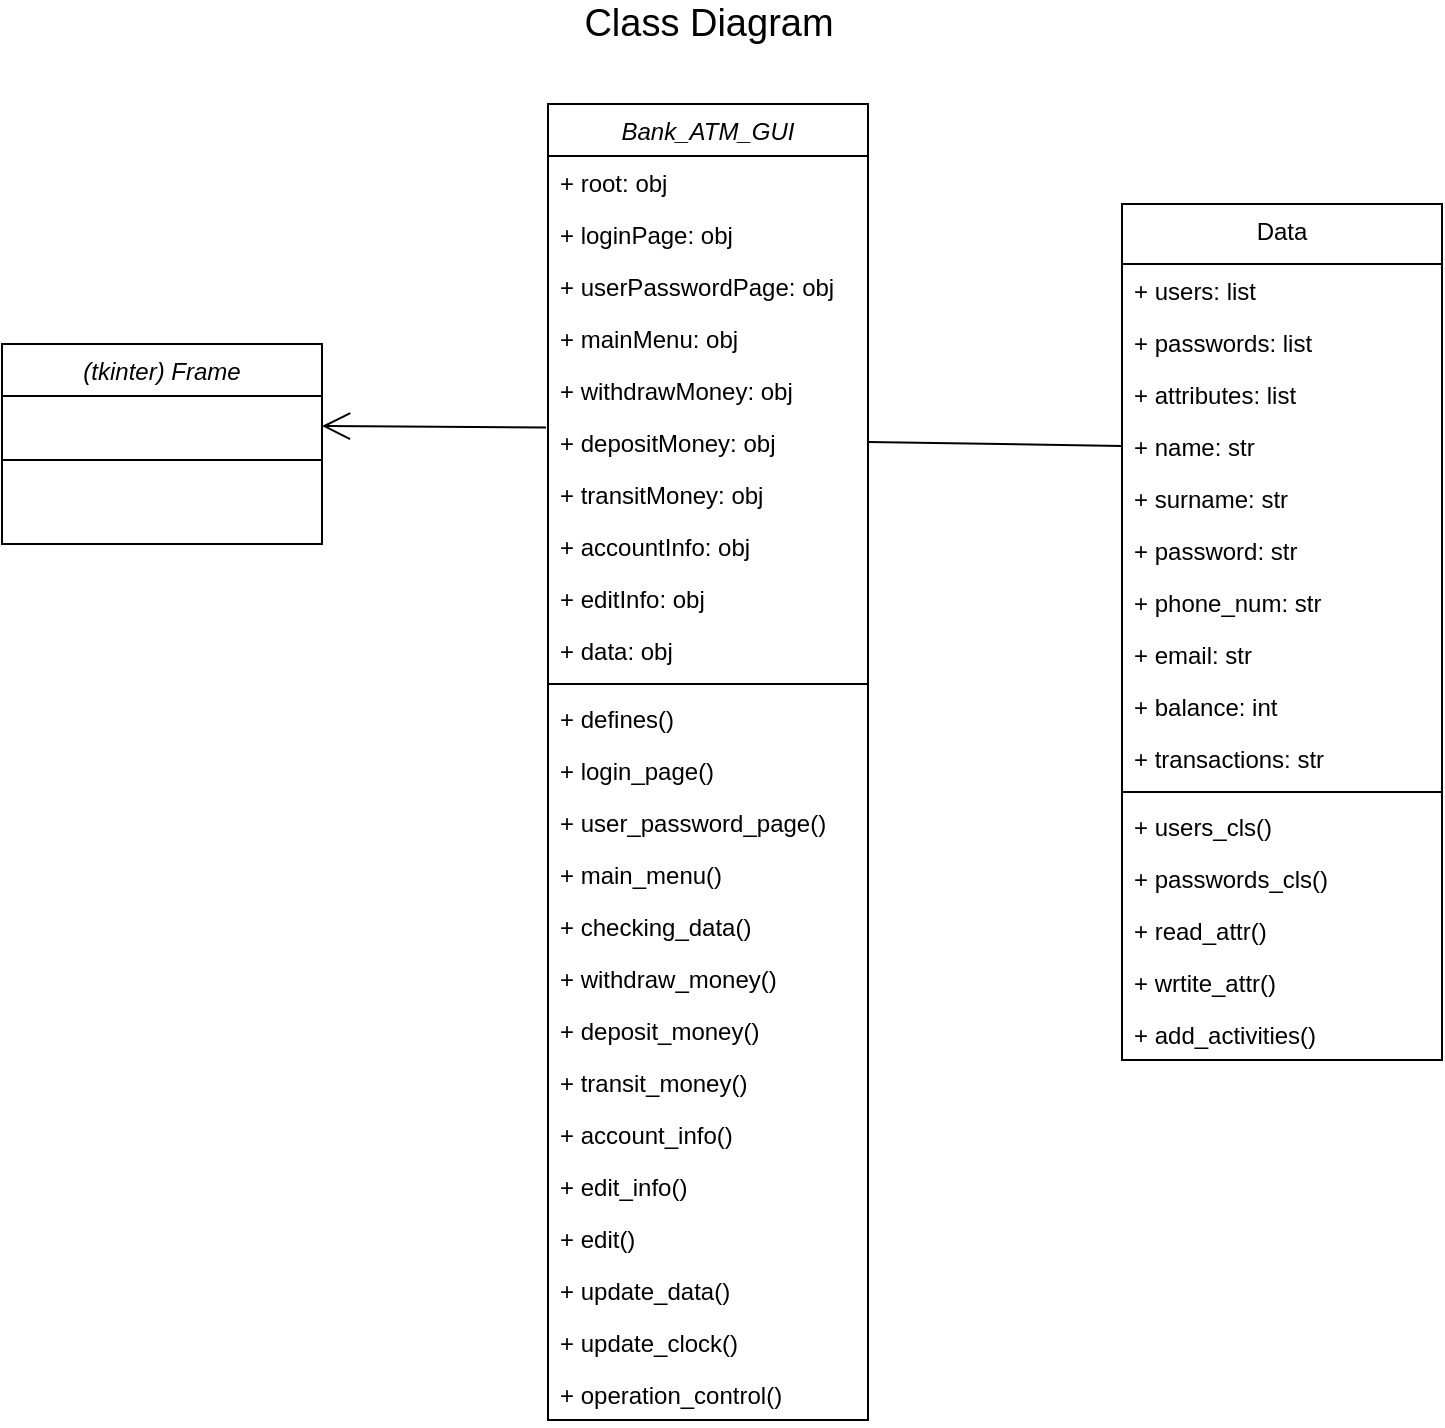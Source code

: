 <mxfile version="14.1.8" type="device"><diagram id="C5RBs43oDa-KdzZeNtuy" name="Page-1"><mxGraphModel dx="1024" dy="592" grid="1" gridSize="10" guides="1" tooltips="1" connect="1" arrows="1" fold="1" page="1" pageScale="1" pageWidth="827" pageHeight="1169" math="0" shadow="0"><root><mxCell id="WIyWlLk6GJQsqaUBKTNV-0"/><mxCell id="WIyWlLk6GJQsqaUBKTNV-1" parent="WIyWlLk6GJQsqaUBKTNV-0"/><mxCell id="zkfFHV4jXpPFQw0GAbJ--6" value="Data" style="swimlane;fontStyle=0;align=center;verticalAlign=top;childLayout=stackLayout;horizontal=1;startSize=30;horizontalStack=0;resizeParent=1;resizeLast=0;collapsible=1;marginBottom=0;rounded=0;shadow=0;strokeWidth=1;" parent="WIyWlLk6GJQsqaUBKTNV-1" vertex="1"><mxGeometry x="600" y="270" width="160" height="428" as="geometry"><mxRectangle x="130" y="380" width="160" height="26" as="alternateBounds"/></mxGeometry></mxCell><mxCell id="OuRDioYJamzF_e-T8Xg5-11" value="+ users: list&#10;" style="text;align=left;verticalAlign=top;spacingLeft=4;spacingRight=4;overflow=hidden;rotatable=0;points=[[0,0.5],[1,0.5]];portConstraint=eastwest;rounded=0;shadow=0;html=0;" parent="zkfFHV4jXpPFQw0GAbJ--6" vertex="1"><mxGeometry y="30" width="160" height="26" as="geometry"/></mxCell><mxCell id="qRUnkvBdNTtrUneny3UR-5" value="+ passwords: list&#10;" style="text;align=left;verticalAlign=top;spacingLeft=4;spacingRight=4;overflow=hidden;rotatable=0;points=[[0,0.5],[1,0.5]];portConstraint=eastwest;rounded=0;shadow=0;html=0;" vertex="1" parent="zkfFHV4jXpPFQw0GAbJ--6"><mxGeometry y="56" width="160" height="26" as="geometry"/></mxCell><mxCell id="qRUnkvBdNTtrUneny3UR-7" value="+ attributes: list&#10;" style="text;align=left;verticalAlign=top;spacingLeft=4;spacingRight=4;overflow=hidden;rotatable=0;points=[[0,0.5],[1,0.5]];portConstraint=eastwest;rounded=0;shadow=0;html=0;" vertex="1" parent="zkfFHV4jXpPFQw0GAbJ--6"><mxGeometry y="82" width="160" height="26" as="geometry"/></mxCell><mxCell id="qRUnkvBdNTtrUneny3UR-1" value="+ name: str&#10;" style="text;align=left;verticalAlign=top;spacingLeft=4;spacingRight=4;overflow=hidden;rotatable=0;points=[[0,0.5],[1,0.5]];portConstraint=eastwest;rounded=0;shadow=0;html=0;" vertex="1" parent="zkfFHV4jXpPFQw0GAbJ--6"><mxGeometry y="108" width="160" height="26" as="geometry"/></mxCell><mxCell id="qRUnkvBdNTtrUneny3UR-11" value="+ surname: str&#10;" style="text;align=left;verticalAlign=top;spacingLeft=4;spacingRight=4;overflow=hidden;rotatable=0;points=[[0,0.5],[1,0.5]];portConstraint=eastwest;rounded=0;shadow=0;html=0;" vertex="1" parent="zkfFHV4jXpPFQw0GAbJ--6"><mxGeometry y="134" width="160" height="26" as="geometry"/></mxCell><mxCell id="qRUnkvBdNTtrUneny3UR-9" value="+ password: str&#10;" style="text;align=left;verticalAlign=top;spacingLeft=4;spacingRight=4;overflow=hidden;rotatable=0;points=[[0,0.5],[1,0.5]];portConstraint=eastwest;rounded=0;shadow=0;html=0;" vertex="1" parent="zkfFHV4jXpPFQw0GAbJ--6"><mxGeometry y="160" width="160" height="26" as="geometry"/></mxCell><mxCell id="qRUnkvBdNTtrUneny3UR-10" value="+ phone_num: str&#10;" style="text;align=left;verticalAlign=top;spacingLeft=4;spacingRight=4;overflow=hidden;rotatable=0;points=[[0,0.5],[1,0.5]];portConstraint=eastwest;rounded=0;shadow=0;html=0;" vertex="1" parent="zkfFHV4jXpPFQw0GAbJ--6"><mxGeometry y="186" width="160" height="26" as="geometry"/></mxCell><mxCell id="qRUnkvBdNTtrUneny3UR-8" value="+ email: str&#10;" style="text;align=left;verticalAlign=top;spacingLeft=4;spacingRight=4;overflow=hidden;rotatable=0;points=[[0,0.5],[1,0.5]];portConstraint=eastwest;rounded=0;shadow=0;html=0;" vertex="1" parent="zkfFHV4jXpPFQw0GAbJ--6"><mxGeometry y="212" width="160" height="26" as="geometry"/></mxCell><mxCell id="qRUnkvBdNTtrUneny3UR-6" value="+ balance: int&#10;" style="text;align=left;verticalAlign=top;spacingLeft=4;spacingRight=4;overflow=hidden;rotatable=0;points=[[0,0.5],[1,0.5]];portConstraint=eastwest;rounded=0;shadow=0;html=0;" vertex="1" parent="zkfFHV4jXpPFQw0GAbJ--6"><mxGeometry y="238" width="160" height="26" as="geometry"/></mxCell><mxCell id="qRUnkvBdNTtrUneny3UR-12" value="+ transactions: str&#10;" style="text;align=left;verticalAlign=top;spacingLeft=4;spacingRight=4;overflow=hidden;rotatable=0;points=[[0,0.5],[1,0.5]];portConstraint=eastwest;rounded=0;shadow=0;html=0;" vertex="1" parent="zkfFHV4jXpPFQw0GAbJ--6"><mxGeometry y="264" width="160" height="26" as="geometry"/></mxCell><mxCell id="zkfFHV4jXpPFQw0GAbJ--9" value="" style="line;html=1;strokeWidth=1;align=left;verticalAlign=middle;spacingTop=-1;spacingLeft=3;spacingRight=3;rotatable=0;labelPosition=right;points=[];portConstraint=eastwest;" parent="zkfFHV4jXpPFQw0GAbJ--6" vertex="1"><mxGeometry y="290" width="160" height="8" as="geometry"/></mxCell><mxCell id="zkfFHV4jXpPFQw0GAbJ--10" value="+ users_cls()" style="text;align=left;verticalAlign=top;spacingLeft=4;spacingRight=4;overflow=hidden;rotatable=0;points=[[0,0.5],[1,0.5]];portConstraint=eastwest;fontStyle=0" parent="zkfFHV4jXpPFQw0GAbJ--6" vertex="1"><mxGeometry y="298" width="160" height="26" as="geometry"/></mxCell><mxCell id="OuRDioYJamzF_e-T8Xg5-0" value="+ passwords_cls()" style="text;align=left;verticalAlign=top;spacingLeft=4;spacingRight=4;overflow=hidden;rotatable=0;points=[[0,0.5],[1,0.5]];portConstraint=eastwest;fontStyle=0" parent="zkfFHV4jXpPFQw0GAbJ--6" vertex="1"><mxGeometry y="324" width="160" height="26" as="geometry"/></mxCell><mxCell id="qRUnkvBdNTtrUneny3UR-2" value="+ read_attr()" style="text;align=left;verticalAlign=top;spacingLeft=4;spacingRight=4;overflow=hidden;rotatable=0;points=[[0,0.5],[1,0.5]];portConstraint=eastwest;fontStyle=0" vertex="1" parent="zkfFHV4jXpPFQw0GAbJ--6"><mxGeometry y="350" width="160" height="26" as="geometry"/></mxCell><mxCell id="qRUnkvBdNTtrUneny3UR-3" value="+ wrtite_attr()" style="text;align=left;verticalAlign=top;spacingLeft=4;spacingRight=4;overflow=hidden;rotatable=0;points=[[0,0.5],[1,0.5]];portConstraint=eastwest;fontStyle=0" vertex="1" parent="zkfFHV4jXpPFQw0GAbJ--6"><mxGeometry y="376" width="160" height="26" as="geometry"/></mxCell><mxCell id="qRUnkvBdNTtrUneny3UR-4" value="+ add_activities()" style="text;align=left;verticalAlign=top;spacingLeft=4;spacingRight=4;overflow=hidden;rotatable=0;points=[[0,0.5],[1,0.5]];portConstraint=eastwest;fontStyle=0" vertex="1" parent="zkfFHV4jXpPFQw0GAbJ--6"><mxGeometry y="402" width="160" height="26" as="geometry"/></mxCell><mxCell id="Ny5gby-aaLG1addxlYZ2-32" value="(tkinter) Frame" style="swimlane;fontStyle=2;align=center;verticalAlign=top;childLayout=stackLayout;horizontal=1;startSize=26;horizontalStack=0;resizeParent=1;resizeLast=0;collapsible=1;marginBottom=0;rounded=0;shadow=0;strokeWidth=1;" parent="WIyWlLk6GJQsqaUBKTNV-1" vertex="1"><mxGeometry x="40" y="340" width="160" height="100" as="geometry"><mxRectangle x="230" y="140" width="160" height="26" as="alternateBounds"/></mxGeometry></mxCell><mxCell id="Ny5gby-aaLG1addxlYZ2-38" value="" style="line;html=1;strokeWidth=1;align=left;verticalAlign=middle;spacingTop=-1;spacingLeft=3;spacingRight=3;rotatable=0;labelPosition=right;points=[];portConstraint=eastwest;" parent="Ny5gby-aaLG1addxlYZ2-32" vertex="1"><mxGeometry y="26" width="160" height="64" as="geometry"/></mxCell><mxCell id="OuRDioYJamzF_e-T8Xg5-2" value="Bank_ATM_GUI" style="swimlane;fontStyle=2;align=center;verticalAlign=top;childLayout=stackLayout;horizontal=1;startSize=26;horizontalStack=0;resizeParent=1;resizeLast=0;collapsible=1;marginBottom=0;rounded=0;shadow=0;strokeWidth=1;" parent="WIyWlLk6GJQsqaUBKTNV-1" vertex="1"><mxGeometry x="313" y="220" width="160" height="658" as="geometry"><mxRectangle x="230" y="140" width="160" height="26" as="alternateBounds"/></mxGeometry></mxCell><mxCell id="qRUnkvBdNTtrUneny3UR-13" value="+ root: obj" style="text;align=left;verticalAlign=top;spacingLeft=4;spacingRight=4;overflow=hidden;rotatable=0;points=[[0,0.5],[1,0.5]];portConstraint=eastwest;rounded=0;shadow=0;html=0;" vertex="1" parent="OuRDioYJamzF_e-T8Xg5-2"><mxGeometry y="26" width="160" height="26" as="geometry"/></mxCell><mxCell id="qRUnkvBdNTtrUneny3UR-14" value="+ loginPage: obj" style="text;align=left;verticalAlign=top;spacingLeft=4;spacingRight=4;overflow=hidden;rotatable=0;points=[[0,0.5],[1,0.5]];portConstraint=eastwest;rounded=0;shadow=0;html=0;" vertex="1" parent="OuRDioYJamzF_e-T8Xg5-2"><mxGeometry y="52" width="160" height="26" as="geometry"/></mxCell><mxCell id="qRUnkvBdNTtrUneny3UR-16" value="+ userPasswordPage: obj" style="text;align=left;verticalAlign=top;spacingLeft=4;spacingRight=4;overflow=hidden;rotatable=0;points=[[0,0.5],[1,0.5]];portConstraint=eastwest;rounded=0;shadow=0;html=0;" vertex="1" parent="OuRDioYJamzF_e-T8Xg5-2"><mxGeometry y="78" width="160" height="26" as="geometry"/></mxCell><mxCell id="qRUnkvBdNTtrUneny3UR-23" value="+ mainMenu: obj" style="text;align=left;verticalAlign=top;spacingLeft=4;spacingRight=4;overflow=hidden;rotatable=0;points=[[0,0.5],[1,0.5]];portConstraint=eastwest;rounded=0;shadow=0;html=0;" vertex="1" parent="OuRDioYJamzF_e-T8Xg5-2"><mxGeometry y="104" width="160" height="26" as="geometry"/></mxCell><mxCell id="qRUnkvBdNTtrUneny3UR-24" value="+ withdrawMoney: obj" style="text;align=left;verticalAlign=top;spacingLeft=4;spacingRight=4;overflow=hidden;rotatable=0;points=[[0,0.5],[1,0.5]];portConstraint=eastwest;rounded=0;shadow=0;html=0;" vertex="1" parent="OuRDioYJamzF_e-T8Xg5-2"><mxGeometry y="130" width="160" height="26" as="geometry"/></mxCell><mxCell id="qRUnkvBdNTtrUneny3UR-15" value="+ depositMoney: obj" style="text;align=left;verticalAlign=top;spacingLeft=4;spacingRight=4;overflow=hidden;rotatable=0;points=[[0,0.5],[1,0.5]];portConstraint=eastwest;rounded=0;shadow=0;html=0;" vertex="1" parent="OuRDioYJamzF_e-T8Xg5-2"><mxGeometry y="156" width="160" height="26" as="geometry"/></mxCell><mxCell id="qRUnkvBdNTtrUneny3UR-26" value="+ transitMoney: obj" style="text;align=left;verticalAlign=top;spacingLeft=4;spacingRight=4;overflow=hidden;rotatable=0;points=[[0,0.5],[1,0.5]];portConstraint=eastwest;rounded=0;shadow=0;html=0;" vertex="1" parent="OuRDioYJamzF_e-T8Xg5-2"><mxGeometry y="182" width="160" height="26" as="geometry"/></mxCell><mxCell id="qRUnkvBdNTtrUneny3UR-27" value="+ accountInfo: obj" style="text;align=left;verticalAlign=top;spacingLeft=4;spacingRight=4;overflow=hidden;rotatable=0;points=[[0,0.5],[1,0.5]];portConstraint=eastwest;rounded=0;shadow=0;html=0;" vertex="1" parent="OuRDioYJamzF_e-T8Xg5-2"><mxGeometry y="208" width="160" height="26" as="geometry"/></mxCell><mxCell id="qRUnkvBdNTtrUneny3UR-25" value="+ editInfo: obj" style="text;align=left;verticalAlign=top;spacingLeft=4;spacingRight=4;overflow=hidden;rotatable=0;points=[[0,0.5],[1,0.5]];portConstraint=eastwest;rounded=0;shadow=0;html=0;" vertex="1" parent="OuRDioYJamzF_e-T8Xg5-2"><mxGeometry y="234" width="160" height="26" as="geometry"/></mxCell><mxCell id="qRUnkvBdNTtrUneny3UR-28" value="+ data: obj" style="text;align=left;verticalAlign=top;spacingLeft=4;spacingRight=4;overflow=hidden;rotatable=0;points=[[0,0.5],[1,0.5]];portConstraint=eastwest;rounded=0;shadow=0;html=0;" vertex="1" parent="OuRDioYJamzF_e-T8Xg5-2"><mxGeometry y="260" width="160" height="26" as="geometry"/></mxCell><mxCell id="OuRDioYJamzF_e-T8Xg5-10" value="" style="line;html=1;strokeWidth=1;align=left;verticalAlign=middle;spacingTop=-1;spacingLeft=3;spacingRight=3;rotatable=0;labelPosition=right;points=[];portConstraint=eastwest;" parent="OuRDioYJamzF_e-T8Xg5-2" vertex="1"><mxGeometry y="286" width="160" height="8" as="geometry"/></mxCell><mxCell id="qRUnkvBdNTtrUneny3UR-17" value="+ defines()" style="text;align=left;verticalAlign=top;spacingLeft=4;spacingRight=4;overflow=hidden;rotatable=0;points=[[0,0.5],[1,0.5]];portConstraint=eastwest;rounded=0;shadow=0;html=0;" vertex="1" parent="OuRDioYJamzF_e-T8Xg5-2"><mxGeometry y="294" width="160" height="26" as="geometry"/></mxCell><mxCell id="qRUnkvBdNTtrUneny3UR-0" value="+ login_page()" style="text;align=left;verticalAlign=top;spacingLeft=4;spacingRight=4;overflow=hidden;rotatable=0;points=[[0,0.5],[1,0.5]];portConstraint=eastwest;rounded=0;shadow=0;html=0;" vertex="1" parent="OuRDioYJamzF_e-T8Xg5-2"><mxGeometry y="320" width="160" height="26" as="geometry"/></mxCell><mxCell id="Ny5gby-aaLG1addxlYZ2-6" value="+ user_password_page()" style="text;align=left;verticalAlign=top;spacingLeft=4;spacingRight=4;overflow=hidden;rotatable=0;points=[[0,0.5],[1,0.5]];portConstraint=eastwest;" parent="OuRDioYJamzF_e-T8Xg5-2" vertex="1"><mxGeometry y="346" width="160" height="26" as="geometry"/></mxCell><mxCell id="qRUnkvBdNTtrUneny3UR-18" value="+ main_menu()" style="text;align=left;verticalAlign=top;spacingLeft=4;spacingRight=4;overflow=hidden;rotatable=0;points=[[0,0.5],[1,0.5]];portConstraint=eastwest;" vertex="1" parent="OuRDioYJamzF_e-T8Xg5-2"><mxGeometry y="372" width="160" height="26" as="geometry"/></mxCell><mxCell id="LZksNbVwXrPE6E22vQbL-3" value="+ checking_data()" style="text;align=left;verticalAlign=top;spacingLeft=4;spacingRight=4;overflow=hidden;rotatable=0;points=[[0,0.5],[1,0.5]];portConstraint=eastwest;rounded=0;shadow=0;html=0;" parent="OuRDioYJamzF_e-T8Xg5-2" vertex="1"><mxGeometry y="398" width="160" height="26" as="geometry"/></mxCell><mxCell id="LZksNbVwXrPE6E22vQbL-4" value="+ withdraw_money()" style="text;align=left;verticalAlign=top;spacingLeft=4;spacingRight=4;overflow=hidden;rotatable=0;points=[[0,0.5],[1,0.5]];portConstraint=eastwest;" parent="OuRDioYJamzF_e-T8Xg5-2" vertex="1"><mxGeometry y="424" width="160" height="26" as="geometry"/></mxCell><mxCell id="qRUnkvBdNTtrUneny3UR-19" value="+ deposit_money()" style="text;align=left;verticalAlign=top;spacingLeft=4;spacingRight=4;overflow=hidden;rotatable=0;points=[[0,0.5],[1,0.5]];portConstraint=eastwest;" vertex="1" parent="OuRDioYJamzF_e-T8Xg5-2"><mxGeometry y="450" width="160" height="26" as="geometry"/></mxCell><mxCell id="qRUnkvBdNTtrUneny3UR-20" value="+ transit_money()" style="text;align=left;verticalAlign=top;spacingLeft=4;spacingRight=4;overflow=hidden;rotatable=0;points=[[0,0.5],[1,0.5]];portConstraint=eastwest;" vertex="1" parent="OuRDioYJamzF_e-T8Xg5-2"><mxGeometry y="476" width="160" height="26" as="geometry"/></mxCell><mxCell id="qRUnkvBdNTtrUneny3UR-21" value="+ account_info()" style="text;align=left;verticalAlign=top;spacingLeft=4;spacingRight=4;overflow=hidden;rotatable=0;points=[[0,0.5],[1,0.5]];portConstraint=eastwest;" vertex="1" parent="OuRDioYJamzF_e-T8Xg5-2"><mxGeometry y="502" width="160" height="26" as="geometry"/></mxCell><mxCell id="LZksNbVwXrPE6E22vQbL-5" value="+ edit_info()" style="text;align=left;verticalAlign=top;spacingLeft=4;spacingRight=4;overflow=hidden;rotatable=0;points=[[0,0.5],[1,0.5]];portConstraint=eastwest;rounded=0;shadow=0;html=0;" parent="OuRDioYJamzF_e-T8Xg5-2" vertex="1"><mxGeometry y="528" width="160" height="26" as="geometry"/></mxCell><mxCell id="qRUnkvBdNTtrUneny3UR-22" value="+ edit()" style="text;align=left;verticalAlign=top;spacingLeft=4;spacingRight=4;overflow=hidden;rotatable=0;points=[[0,0.5],[1,0.5]];portConstraint=eastwest;rounded=0;shadow=0;html=0;" vertex="1" parent="OuRDioYJamzF_e-T8Xg5-2"><mxGeometry y="554" width="160" height="26" as="geometry"/></mxCell><mxCell id="LZksNbVwXrPE6E22vQbL-6" value="+ update_data()" style="text;align=left;verticalAlign=top;spacingLeft=4;spacingRight=4;overflow=hidden;rotatable=0;points=[[0,0.5],[1,0.5]];portConstraint=eastwest;" parent="OuRDioYJamzF_e-T8Xg5-2" vertex="1"><mxGeometry y="580" width="160" height="26" as="geometry"/></mxCell><mxCell id="LZksNbVwXrPE6E22vQbL-7" value="+ update_clock()" style="text;align=left;verticalAlign=top;spacingLeft=4;spacingRight=4;overflow=hidden;rotatable=0;points=[[0,0.5],[1,0.5]];portConstraint=eastwest;" parent="OuRDioYJamzF_e-T8Xg5-2" vertex="1"><mxGeometry y="606" width="160" height="26" as="geometry"/></mxCell><mxCell id="LZksNbVwXrPE6E22vQbL-8" value="+ operation_control()" style="text;align=left;verticalAlign=top;spacingLeft=4;spacingRight=4;overflow=hidden;rotatable=0;points=[[0,0.5],[1,0.5]];portConstraint=eastwest;" parent="OuRDioYJamzF_e-T8Xg5-2" vertex="1"><mxGeometry y="632" width="160" height="26" as="geometry"/></mxCell><mxCell id="LZksNbVwXrPE6E22vQbL-17" value="" style="endArrow=none;endFill=0;endSize=12;html=1;exitX=1;exitY=0.5;exitDx=0;exitDy=0;entryX=0;entryY=0.5;entryDx=0;entryDy=0;" parent="WIyWlLk6GJQsqaUBKTNV-1" source="qRUnkvBdNTtrUneny3UR-15" target="qRUnkvBdNTtrUneny3UR-1" edge="1"><mxGeometry width="160" relative="1" as="geometry"><mxPoint x="531.6" y="213.808" as="sourcePoint"/><mxPoint x="599.84" y="333.84" as="targetPoint"/></mxGeometry></mxCell><mxCell id="LZksNbVwXrPE6E22vQbL-19" value="" style="endArrow=open;endFill=1;endSize=12;html=1;exitX=-0.006;exitY=0.223;exitDx=0;exitDy=0;exitPerimeter=0;" parent="WIyWlLk6GJQsqaUBKTNV-1" source="qRUnkvBdNTtrUneny3UR-15" edge="1"><mxGeometry width="160" relative="1" as="geometry"><mxPoint x="370" y="224" as="sourcePoint"/><mxPoint x="200" y="381" as="targetPoint"/></mxGeometry></mxCell><mxCell id="LZksNbVwXrPE6E22vQbL-21" value="&lt;font style=&quot;font-size: 19px&quot;&gt;Class Diagram&lt;/font&gt;" style="text;html=1;resizable=0;autosize=1;align=center;verticalAlign=middle;points=[];fillColor=none;strokeColor=none;rounded=0;" parent="WIyWlLk6GJQsqaUBKTNV-1" vertex="1"><mxGeometry x="323" y="170" width="140" height="20" as="geometry"/></mxCell></root></mxGraphModel></diagram></mxfile>